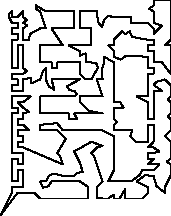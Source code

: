 unitsize(0.001cm);
// 54401.4
draw((200,400)--(200,500));
draw((200,500)--(300,500));
draw((300,500)--(400,500));
draw((400,500)--(400,600));
draw((400,600)--(400,700));
draw((400,700)--(400,800));
draw((400,800)--(300,800));
draw((300,800)--(300,700));
draw((300,700)--(300,600));
draw((300,600)--(200,600));
draw((200,600)--(200,700));
draw((200,700)--(200,800));
draw((200,800)--(200,900));
draw((200,900)--(200,1000));
draw((200,1000)--(300,1000));
draw((300,1000)--(300,900));
draw((300,900)--(400,900));
draw((400,900)--(400,1000));
draw((400,1000)--(400,1100));
draw((400,1100)--(300,1100));
draw((300,1100)--(200,1100));
draw((200,1100)--(200,1200));
draw((200,1200)--(200,1300));
draw((200,1300)--(200,1400));
draw((200,1400)--(200,1500));
draw((200,1500)--(200,1600));
draw((200,1600)--(200,1700));
draw((200,1700)--(200,1800));
draw((200,1800)--(300,1800));
draw((300,1800)--(300,1900));
draw((300,1900)--(200,1900));
draw((200,1900)--(200,2000));
draw((200,2000)--(200,2100));
draw((200,2100)--(300,2100));
draw((300,2100)--(400,2100));
draw((400,2100)--(530,2100));
draw((530,2100)--(400,2000));
draw((400,2000)--(300,2000));
draw((300,2000)--(400,1900));
draw((400,1900)--(500,1829));
draw((500,1829)--(400,1800));
draw((400,1800)--(400,1700));
draw((400,1700)--(300,1700));
draw((300,1700)--(300,1600));
draw((300,1600)--(400,1600));
draw((400,1600)--(500,1500));
draw((500,1500)--(400,1500));
draw((400,1500)--(300,1500));
draw((300,1500)--(300,1400));
draw((300,1400)--(400,1400));
draw((400,1400)--(400,1300));
draw((400,1300)--(300,1300));
draw((300,1300)--(300,1200));
draw((300,1200)--(400,1200));
draw((400,1200)--(800,1030));
draw((800,1030)--(1100,900));
draw((1100,900)--(1050,1050));
draw((1050,1050)--(1000,1100));
draw((1000,1100)--(1150,1350));
draw((1150,1350)--(1000,1500));
draw((1000,1500)--(900,1500));
draw((900,1500)--(800,1500));
draw((800,1500)--(700,1500));
draw((700,1500)--(700,1600));
draw((700,1600)--(1000,1629));
draw((1000,1629)--(1100,1500));
draw((1100,1500)--(1200,1500));
draw((1200,1500)--(1300,1500));
draw((1300,1500)--(1400,1500));
draw((1400,1500)--(1500,1500));
draw((1500,1500)--(1600,1500));
draw((1600,1500)--(1700,1500));
draw((1700,1500)--(1800,1500));
draw((1800,1500)--(2000,1400));
draw((2000,1400)--(2000,1300));
draw((2000,1300)--(2000,1200));
draw((2000,1200)--(2000,1100));
draw((2000,1100)--(2000,1000));
draw((2000,1000)--(2000,900));
draw((2000,900)--(2000,800));
draw((2000,800)--(1900,600));
draw((1900,600)--(2000,600));
draw((2000,600)--(2100,600));
draw((2100,600)--(2200,600));
draw((2200,600)--(2300,600));
draw((2300,600)--(2450,710));
draw((2450,710)--(2500,800));
draw((2500,800)--(2600,800));
draw((2600,800)--(2700,800));
draw((2700,800)--(2800,900));
draw((2800,900)--(2700,900));
draw((2700,900)--(2600,900));
draw((2600,900)--(2700,1000));
draw((2700,1000)--(2600,1000));
draw((2600,1000)--(2600,1100));
draw((2600,1100)--(2700,1100));
draw((2700,1100)--(2800,1130));
draw((2800,1130)--(2700,1200));
draw((2700,1200)--(2600,1200));
draw((2600,1200)--(2700,1300));
draw((2700,1300)--(2700,1400));
draw((2700,1400)--(2700,1500));
draw((2700,1500)--(2700,1600));
draw((2700,1600)--(2600,1600));
draw((2600,1600)--(2600,1500));
draw((2600,1500)--(2600,1400));
draw((2600,1400)--(2600,1300));
draw((2600,1300)--(2390,1300));
draw((2390,1300)--(2290,1400));
draw((2290,1400)--(2320,1500));
draw((2320,1500)--(2000,1500));
draw((2000,1500)--(2000,1600));
draw((2000,1600)--(2060,1650));
draw((2060,1650)--(2000,1700));
draw((2000,1700)--(2000,1800));
draw((2000,1800)--(2000,1900));
draw((2000,1900)--(2170,1900));
draw((2170,1900)--(2110,2000));
draw((2110,2000)--(2000,2000));
draw((2000,2000)--(2000,2100));
draw((2000,2100)--(2000,2200));
draw((2000,2200)--(2000,2300));
draw((2000,2300)--(2000,2400));
draw((2000,2400)--(2000,2500));
draw((2000,2500)--(2000,2600));
draw((2000,2600)--(2000,2700));
draw((2000,2700)--(1829,2800));
draw((1829,2800)--(1829,2700));
draw((1829,2700)--(1790,2580));
draw((1790,2580)--(1800,2400));
draw((1800,2400)--(1700,2400));
draw((1700,2400)--(1800,2100));
draw((1800,2100)--(1700,2100));
draw((1700,2100)--(1600,2100));
draw((1600,2100)--(1500,2100));
draw((1500,2100)--(1400,2100));
draw((1400,2100)--(1400,2000));
draw((1400,2000)--(1500,1900));
draw((1500,1900)--(1550,1850));
draw((1550,1850)--(1800,1800));
draw((1800,1800)--(1700,1800));
draw((1700,1800)--(1600,1800));
draw((1600,1800)--(1500,1800));
draw((1500,1800)--(1400,1800));
draw((1400,1800)--(1300,1800));
draw((1300,1800)--(1350,1700));
draw((1350,1700)--(1200,1700));
draw((1200,1700)--(1200,1800));
draw((1200,1800)--(1100,1800));
draw((1100,1800)--(1000,1800));
draw((1000,1800)--(900,1800));
draw((900,1800)--(800,1800));
draw((800,1800)--(700,1800));
draw((700,1800)--(700,2100));
draw((700,2100)--(800,2100));
draw((800,2100)--(900,2100));
draw((900,2100)--(1000,2100));
draw((1000,2100)--(1100,2100));
draw((1100,2100)--(1200,2100));
draw((1200,2100)--(1300,2100));
draw((1300,2100)--(1350,2140));
draw((1350,2140)--(1300,2200));
draw((1300,2200)--(1220,2210));
draw((1220,2210)--(1170,2280));
draw((1170,2280)--(1400,2400));
draw((1400,2400)--(1300,2400));
draw((1300,2400)--(1200,2400));
draw((1200,2400)--(1100,2400));
draw((1100,2400)--(1000,2400));
draw((1000,2400)--(900,2400));
draw((900,2400)--(950,2220));
draw((950,2220)--(850,2280));
draw((850,2280)--(800,2400));
draw((800,2400)--(800,2600));
draw((800,2600)--(750,2550));
draw((750,2550)--(700,2400));
draw((700,2400)--(540,2330));
draw((540,2330)--(540,2430));
draw((540,2430)--(400,2400));
draw((400,2400)--(400,2300));
draw((400,2300)--(400,2200));
draw((400,2200)--(300,2200));
draw((300,2200)--(200,2200));
draw((200,2200)--(200,2300));
draw((200,2300)--(300,2300));
draw((300,2300)--(300,2400));
draw((300,2400)--(200,2400));
draw((200,2400)--(200,2500));
draw((200,2500)--(300,2500));
draw((300,2500)--(400,2500));
draw((400,2500)--(469,2550));
draw((469,2550)--(400,2600));
draw((400,2600)--(400,2700));
draw((400,2700)--(400,2800));
draw((400,2800)--(400,2900));
draw((400,2900)--(400,3000));
draw((400,3000)--(300,3000));
draw((300,3000)--(300,2900));
draw((300,2900)--(300,2800));
draw((300,2800)--(300,2700));
draw((300,2700)--(300,2600));
draw((300,2600)--(200,2600));
draw((200,2600)--(200,2700));
draw((200,2700)--(200,2800));
draw((200,2800)--(200,2900));
draw((200,2900)--(200,3000));
draw((200,3000)--(200,3100));
draw((200,3100)--(300,3100));
draw((300,3100)--(300,3200));
draw((300,3200)--(200,3200));
draw((200,3200)--(200,3300));
draw((200,3300)--(300,3300));
draw((300,3300)--(300,3400));
draw((300,3400)--(200,3400));
draw((200,3400)--(150,3500));
draw((150,3500)--(150,3550));
draw((150,3550)--(200,3600));
draw((200,3600)--(200,3500));
draw((200,3500)--(300,3500));
draw((300,3500)--(400,3600));
draw((400,3600)--(400,3500));
draw((400,3500)--(469,3450));
draw((469,3450)--(400,3400));
draw((400,3400)--(469,3350));
draw((469,3350)--(400,3300));
draw((400,3300)--(400,3200));
draw((400,3200)--(400,3100));
draw((400,3100)--(500,3100));
draw((500,3100)--(520,3200));
draw((520,3200)--(700,3300));
draw((700,3300)--(800,3300));
draw((800,3300)--(700,3600));
draw((700,3600)--(620,3650));
draw((620,3650)--(620,3709));
draw((620,3709)--(800,3600));
draw((800,3600)--(900,3600));
draw((900,3600)--(1000,3600));
draw((1000,3600)--(1100,3600));
draw((1100,3600)--(1200,3600));
draw((1200,3600)--(1300,3600));
draw((1300,3600)--(1300,3300));
draw((1300,3300)--(1200,3300));
draw((1200,3300)--(1100,3300));
draw((1100,3300)--(1000,3300));
draw((1000,3300)--(900,3300));
draw((900,3300)--(1100,3000));
draw((1100,3000)--(1000,3000));
draw((1000,3000)--(900,3000));
draw((900,3000)--(800,3000));
draw((800,3000)--(700,3000));
draw((700,3000)--(700,2700));
draw((700,2700)--(800,2700));
draw((800,2700)--(900,2700));
draw((900,2700)--(910,2600));
draw((910,2600)--(1000,2600));
draw((1000,2600)--(1000,2700));
draw((1000,2700)--(1100,2700));
draw((1100,2700)--(1200,2700));
draw((1200,2700)--(1300,2700));
draw((1300,2700)--(1400,2700));
draw((1400,2700)--(1400,2500));
draw((1400,2500)--(1500,2400));
draw((1500,2400)--(1600,2400));
draw((1600,2400)--(1720,2610));
draw((1720,2610)--(1690,2680));
draw((1690,2680)--(1600,2700));
draw((1600,2700)--(1500,2700));
draw((1500,2700)--(1500,2800));
draw((1500,2800)--(1500,2860));
draw((1500,2860)--(1400,2820));
draw((1400,2820)--(1400,2900));
draw((1400,2900)--(1200,3000));
draw((1200,3000)--(1300,3000));
draw((1300,3000)--(1400,3000));
draw((1400,3000)--(1500,3000));
draw((1500,3000)--(1600,3000));
draw((1600,3000)--(1600,3300));
draw((1600,3300)--(1500,3300));
draw((1500,3300)--(1400,3300));
draw((1400,3300)--(1400,3600));
draw((1400,3600)--(1500,3600));
draw((1500,3600)--(1600,3600));
draw((1600,3600)--(1700,3600));
draw((1700,3600)--(1720,3409));
draw((1720,3409)--(1790,3330));
draw((1790,3330)--(1829,3450));
draw((1829,3450)--(1900,3520));
draw((1900,3520)--(2000,3500));
draw((2000,3500)--(2300,3500));
draw((2300,3500)--(2300,3400));
draw((2300,3400)--(2600,3400));
draw((2600,3400)--(2700,3300));
draw((2700,3300)--(2700,3200));
draw((2700,3200)--(2850,3350));
draw((2850,3350)--(2700,3400));
draw((2700,3400)--(2700,3500));
draw((2700,3500)--(2700,3600));
draw((2700,3600)--(2620,3650));
draw((2620,3650)--(2700,3700));
draw((2700,3700)--(2700,3800));
draw((2700,3800)--(3000,3800));
draw((3000,3800)--(3000,3700));
draw((3000,3700)--(3000,3600));
draw((3000,3600)--(3000,3500));
draw((3000,3500)--(3000,3400));
draw((3000,3400)--(3000,3300));
draw((3000,3300)--(3000,3200));
draw((3000,3200)--(3000,3100));
draw((3000,3100)--(2900,3000));
draw((2900,3000)--(3000,3000));
draw((3000,3000)--(3000,2900));
draw((3000,2900)--(3000,2800));
draw((3000,2800)--(3000,2700));
draw((3000,2700)--(3000,2600));
draw((3000,2600)--(3000,2500));
draw((3000,2500)--(2850,2700));
draw((2850,2700)--(2700,2700));
draw((2700,2700)--(2700,2800));
draw((2700,2800)--(2700,2900));
draw((2700,2900)--(2600,2900));
draw((2600,2900)--(2600,3000));
draw((2600,3000)--(2700,3000));
draw((2700,3000)--(2700,3100));
draw((2700,3100)--(2600,3100));
draw((2600,3100)--(2320,3150));
draw((2320,3150)--(2280,3250));
draw((2280,3250)--(2200,3200));
draw((2200,3200)--(2150,3250));
draw((2150,3250)--(2100,3200));
draw((2100,3200)--(2050,3150));
draw((2050,3150)--(2000,3100));
draw((2000,3100)--(2000,3000));
draw((2000,3000)--(1900,3000));
draw((1900,3000)--(2000,2900));
draw((2000,2900)--(2000,2800));
draw((2000,2800)--(2120,2750));
draw((2120,2750)--(2220,2820));
draw((2220,2820)--(2600,2800));
draw((2600,2800)--(2600,2700));
draw((2600,2700)--(2600,2600));
draw((2600,2600)--(2700,2600));
draw((2700,2600)--(2700,2500));
draw((2700,2500)--(2600,2500));
draw((2600,2500)--(2600,2400));
draw((2600,2400)--(2600,2300));
draw((2600,2300)--(2600,2200));
draw((2600,2200)--(2600,2100));
draw((2600,2100)--(2400,2100));
draw((2400,2100)--(2600,2000));
draw((2600,2000)--(2600,1900));
draw((2600,1900)--(2600,1800));
draw((2600,1800)--(2600,1700));
draw((2600,1700)--(2700,1700));
draw((2700,1700)--(2700,1800));
draw((2700,1800)--(2700,1900));
draw((2700,1900)--(2700,2000));
draw((2700,2000)--(2700,2100));
draw((2700,2100)--(2700,2200));
draw((2700,2200)--(2850,2200));
draw((2850,2200)--(2700,2300));
draw((2700,2300)--(2760,2360));
draw((2760,2360)--(2900,2400));
draw((2900,2400)--(3000,2300));
draw((3000,2300)--(3000,2200));
draw((3000,2200)--(3000,2100));
draw((3000,2100)--(2950,2050));
draw((2950,2050)--(3000,2000));
draw((3000,2000)--(3000,1900));
draw((3000,1900)--(3000,1800));
draw((3000,1800)--(2950,1750));
draw((2950,1750)--(3000,1700));
draw((3000,1700)--(3000,1600));
draw((3000,1600)--(3000,1500));
draw((3000,1500)--(2900,1400));
draw((2900,1400)--(3000,1300));
draw((3000,1300)--(3000,1200));
draw((3000,1200)--(3000,1100));
draw((3000,1100)--(3000,1000));
draw((3000,1000)--(2930,950));
draw((2930,950)--(3000,900));
draw((3000,900)--(3000,800));
draw((3000,800)--(3000,700));
draw((3000,700)--(2900,500));
draw((2900,500)--(2900,400));
draw((2900,400)--(2750,520));
draw((2750,520)--(2700,700));
draw((2700,700)--(2550,710));
draw((2550,710)--(2400,600));
draw((2400,600)--(2600,500));
draw((2600,500)--(2600,400));
draw((2600,400)--(2500,300));
draw((2500,300)--(2400,300));
draw((2400,300)--(2300,300));
draw((2300,300)--(2200,300));
draw((2200,300)--(2200,469));
draw((2200,469)--(2100,300));
draw((2100,300)--(2000,300));
draw((2000,300)--(2000,370));
draw((2000,370)--(1900,300));
draw((1900,300)--(1800,300));
draw((1800,300)--(1710,310));
draw((1710,310)--(1710,510));
draw((1710,510)--(1800,600));
draw((1800,600)--(1750,750));
draw((1750,750)--(1650,1050));
draw((1650,1050)--(1600,1100));
draw((1600,1100)--(1700,1200));
draw((1700,1200)--(1800,1230));
draw((1800,1230)--(1600,1300));
draw((1600,1300)--(1300,1130));
draw((1300,1130)--(1400,930));
draw((1400,930)--(1450,770));
draw((1450,770)--(1350,750));
draw((1350,750)--(1300,700));
draw((1300,700)--(1100,700));
draw((1100,700)--(939,740));
draw((939,740)--(850,700));
draw((850,700)--(800,600));
draw((800,600)--(700,600));
draw((700,600)--(750,490));
draw((750,490)--(850,520));
draw((850,520)--(900,600));
draw((900,600)--(1000,600));
draw((1000,600)--(1100,600));
draw((1100,600)--(1200,600));
draw((1200,600)--(1300,600));
draw((1300,600)--(1400,600));
draw((1400,600)--(1550,500));
draw((1550,500)--(1550,300));
draw((1550,300)--(1400,300));
draw((1400,300)--(1300,300));
draw((1300,300)--(1200,300));
draw((1200,300)--(1100,300));
draw((1100,300)--(1000,300));
draw((1000,300)--(900,300));
draw((900,300)--(800,300));
draw((800,300)--(700,300));
draw((700,300)--(600,400));
draw((600,400)--(400,400));
draw((400,400)--(300,400));
draw((300,400)--(0,0));
draw((0,0)--(200,400));

